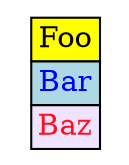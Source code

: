digraph D {

  node [shape=plaintext]

  some_node [
   label=<
     <table border="0" cellborder="1" cellspacing="0">
       <tr><td bgcolor="yellow">Foo</td></tr>
       <tr><td bgcolor="lightblue"><font color="#0000ff">Bar</font></td></tr>
       <tr><td bgcolor="#f0e3ff"><font color="#ff1020">Baz</font></td></tr>
     </table>>
  ];



}